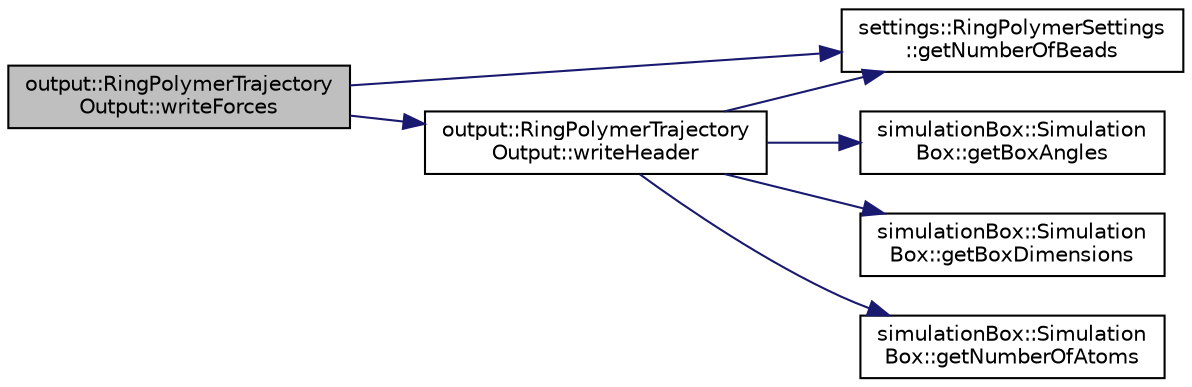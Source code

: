 digraph "output::RingPolymerTrajectoryOutput::writeForces"
{
 // LATEX_PDF_SIZE
  edge [fontname="Helvetica",fontsize="10",labelfontname="Helvetica",labelfontsize="10"];
  node [fontname="Helvetica",fontsize="10",shape=record];
  rankdir="LR";
  Node1 [label="output::RingPolymerTrajectory\lOutput::writeForces",height=0.2,width=0.4,color="black", fillcolor="grey75", style="filled", fontcolor="black",tooltip="write the force file for all beads"];
  Node1 -> Node2 [color="midnightblue",fontsize="10",style="solid",fontname="Helvetica"];
  Node2 [label="settings::RingPolymerSettings\l::getNumberOfBeads",height=0.2,width=0.4,color="black", fillcolor="white", style="filled",URL="$classsettings_1_1RingPolymerSettings.html#a533e679cc70a74bb935fde57ed96982a",tooltip=" "];
  Node1 -> Node3 [color="midnightblue",fontsize="10",style="solid",fontname="Helvetica"];
  Node3 [label="output::RingPolymerTrajectory\lOutput::writeHeader",height=0.2,width=0.4,color="black", fillcolor="white", style="filled",URL="$classoutput_1_1RingPolymerTrajectoryOutput.html#af2817f94e66a7fad99080ce9afbf2456",tooltip="write the header of the beads trajectory file"];
  Node3 -> Node4 [color="midnightblue",fontsize="10",style="solid",fontname="Helvetica"];
  Node4 [label="simulationBox::Simulation\lBox::getBoxAngles",height=0.2,width=0.4,color="black", fillcolor="white", style="filled",URL="$classsimulationBox_1_1SimulationBox.html#a2e5c680e4aff88d0364f2762fefbac05",tooltip=" "];
  Node3 -> Node5 [color="midnightblue",fontsize="10",style="solid",fontname="Helvetica"];
  Node5 [label="simulationBox::Simulation\lBox::getBoxDimensions",height=0.2,width=0.4,color="black", fillcolor="white", style="filled",URL="$classsimulationBox_1_1SimulationBox.html#a54060084fb172e0111befd5c371ff896",tooltip=" "];
  Node3 -> Node6 [color="midnightblue",fontsize="10",style="solid",fontname="Helvetica"];
  Node6 [label="simulationBox::Simulation\lBox::getNumberOfAtoms",height=0.2,width=0.4,color="black", fillcolor="white", style="filled",URL="$classsimulationBox_1_1SimulationBox.html#ae74d8f122b61d9ea6f6209cd24109d3d",tooltip=" "];
  Node3 -> Node2 [color="midnightblue",fontsize="10",style="solid",fontname="Helvetica"];
}
